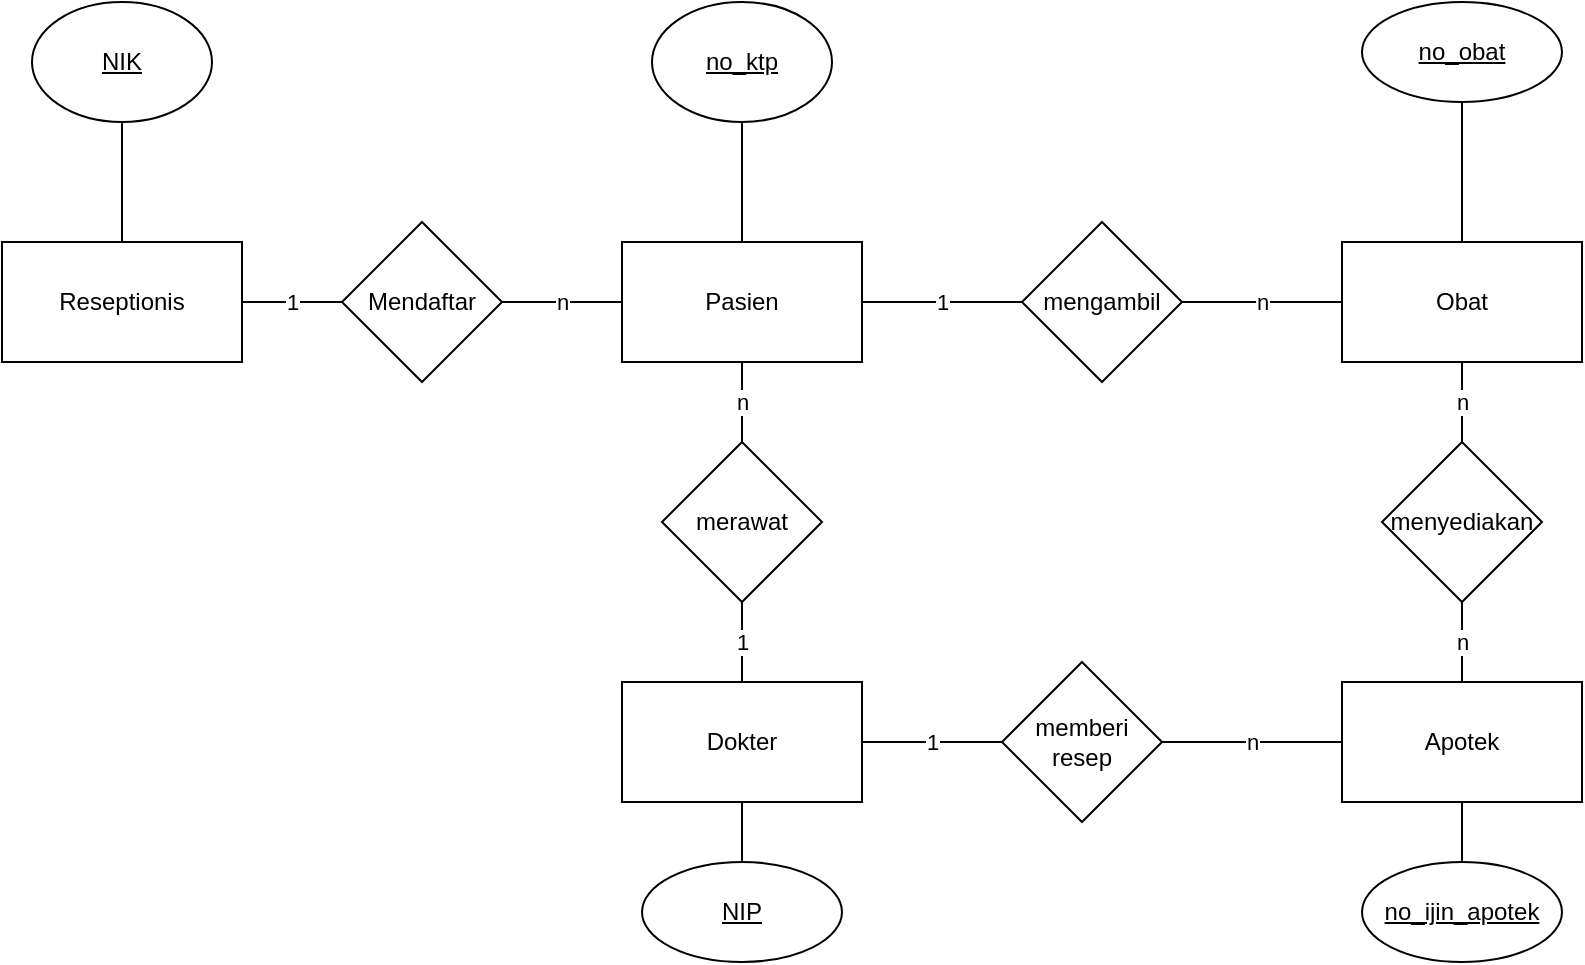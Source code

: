 <mxfile version="12.9.8" type="github">
  <diagram id="erlREkwgcqPjmQTyh6Qf" name="Page-1">
    <mxGraphModel dx="806" dy="522" grid="1" gridSize="10" guides="1" tooltips="1" connect="1" arrows="1" fold="1" page="1" pageScale="1" pageWidth="827" pageHeight="1169" math="0" shadow="0">
      <root>
        <mxCell id="0" />
        <mxCell id="1" parent="0" />
        <mxCell id="htnW6Xj3QmJztbO_Dg7v-1" value="Dokter" style="rounded=0;whiteSpace=wrap;html=1;" parent="1" vertex="1">
          <mxGeometry x="320" y="390" width="120" height="60" as="geometry" />
        </mxCell>
        <mxCell id="htnW6Xj3QmJztbO_Dg7v-2" value="Pasien" style="rounded=0;whiteSpace=wrap;html=1;" parent="1" vertex="1">
          <mxGeometry x="320" y="170" width="120" height="60" as="geometry" />
        </mxCell>
        <mxCell id="htnW6Xj3QmJztbO_Dg7v-3" value="merawat" style="rhombus;whiteSpace=wrap;html=1;" parent="1" vertex="1">
          <mxGeometry x="340" y="270" width="80" height="80" as="geometry" />
        </mxCell>
        <mxCell id="htnW6Xj3QmJztbO_Dg7v-5" value="1" style="endArrow=none;html=1;exitX=0.5;exitY=0;exitDx=0;exitDy=0;entryX=0.5;entryY=1;entryDx=0;entryDy=0;" parent="1" source="htnW6Xj3QmJztbO_Dg7v-1" target="htnW6Xj3QmJztbO_Dg7v-3" edge="1">
          <mxGeometry width="50" height="50" relative="1" as="geometry">
            <mxPoint x="470" y="300" as="sourcePoint" />
            <mxPoint x="520" y="250" as="targetPoint" />
          </mxGeometry>
        </mxCell>
        <mxCell id="htnW6Xj3QmJztbO_Dg7v-8" value="n" style="endArrow=none;html=1;entryX=0.5;entryY=1;entryDx=0;entryDy=0;exitX=0.5;exitY=0;exitDx=0;exitDy=0;" parent="1" source="htnW6Xj3QmJztbO_Dg7v-3" target="htnW6Xj3QmJztbO_Dg7v-2" edge="1">
          <mxGeometry width="50" height="50" relative="1" as="geometry">
            <mxPoint x="470" y="300" as="sourcePoint" />
            <mxPoint x="520" y="250" as="targetPoint" />
            <Array as="points" />
          </mxGeometry>
        </mxCell>
        <mxCell id="htnW6Xj3QmJztbO_Dg7v-9" value="Apotek" style="rounded=0;whiteSpace=wrap;html=1;" parent="1" vertex="1">
          <mxGeometry x="680" y="390" width="120" height="60" as="geometry" />
        </mxCell>
        <mxCell id="htnW6Xj3QmJztbO_Dg7v-10" value="mengambil" style="rhombus;whiteSpace=wrap;html=1;" parent="1" vertex="1">
          <mxGeometry x="520" y="160" width="80" height="80" as="geometry" />
        </mxCell>
        <mxCell id="htnW6Xj3QmJztbO_Dg7v-14" value="memberi resep" style="rhombus;whiteSpace=wrap;html=1;" parent="1" vertex="1">
          <mxGeometry x="510" y="380" width="80" height="80" as="geometry" />
        </mxCell>
        <mxCell id="htnW6Xj3QmJztbO_Dg7v-15" value="1" style="endArrow=none;html=1;exitX=1;exitY=0.5;exitDx=0;exitDy=0;entryX=0;entryY=0.5;entryDx=0;entryDy=0;" parent="1" source="htnW6Xj3QmJztbO_Dg7v-1" target="htnW6Xj3QmJztbO_Dg7v-14" edge="1">
          <mxGeometry width="50" height="50" relative="1" as="geometry">
            <mxPoint x="350" y="460" as="sourcePoint" />
            <mxPoint x="400" y="410" as="targetPoint" />
          </mxGeometry>
        </mxCell>
        <mxCell id="htnW6Xj3QmJztbO_Dg7v-16" value="n" style="endArrow=none;html=1;exitX=1;exitY=0.5;exitDx=0;exitDy=0;" parent="1" source="htnW6Xj3QmJztbO_Dg7v-14" target="htnW6Xj3QmJztbO_Dg7v-9" edge="1">
          <mxGeometry width="50" height="50" relative="1" as="geometry">
            <mxPoint x="590" y="460" as="sourcePoint" />
            <mxPoint x="640" y="410" as="targetPoint" />
          </mxGeometry>
        </mxCell>
        <mxCell id="htnW6Xj3QmJztbO_Dg7v-19" value="Obat" style="rounded=0;whiteSpace=wrap;html=1;" parent="1" vertex="1">
          <mxGeometry x="680" y="170" width="120" height="60" as="geometry" />
        </mxCell>
        <mxCell id="htnW6Xj3QmJztbO_Dg7v-20" value="1" style="endArrow=none;html=1;exitX=1;exitY=0.5;exitDx=0;exitDy=0;entryX=0;entryY=0.5;entryDx=0;entryDy=0;" parent="1" source="htnW6Xj3QmJztbO_Dg7v-2" target="htnW6Xj3QmJztbO_Dg7v-10" edge="1">
          <mxGeometry width="50" height="50" relative="1" as="geometry">
            <mxPoint x="460" y="270" as="sourcePoint" />
            <mxPoint x="510" y="220" as="targetPoint" />
          </mxGeometry>
        </mxCell>
        <mxCell id="htnW6Xj3QmJztbO_Dg7v-21" value="n" style="endArrow=none;html=1;exitX=1;exitY=0.5;exitDx=0;exitDy=0;entryX=0;entryY=0.5;entryDx=0;entryDy=0;" parent="1" source="htnW6Xj3QmJztbO_Dg7v-10" target="htnW6Xj3QmJztbO_Dg7v-19" edge="1">
          <mxGeometry width="50" height="50" relative="1" as="geometry">
            <mxPoint x="610" y="260" as="sourcePoint" />
            <mxPoint x="660" y="210" as="targetPoint" />
          </mxGeometry>
        </mxCell>
        <mxCell id="htnW6Xj3QmJztbO_Dg7v-22" value="menyediakan" style="rhombus;whiteSpace=wrap;html=1;" parent="1" vertex="1">
          <mxGeometry x="700" y="270" width="80" height="80" as="geometry" />
        </mxCell>
        <mxCell id="htnW6Xj3QmJztbO_Dg7v-23" value="n" style="endArrow=none;html=1;exitX=0.5;exitY=0;exitDx=0;exitDy=0;entryX=0.5;entryY=1;entryDx=0;entryDy=0;" parent="1" source="htnW6Xj3QmJztbO_Dg7v-22" target="htnW6Xj3QmJztbO_Dg7v-19" edge="1">
          <mxGeometry width="50" height="50" relative="1" as="geometry">
            <mxPoint x="810" y="280" as="sourcePoint" />
            <mxPoint x="860" y="230" as="targetPoint" />
          </mxGeometry>
        </mxCell>
        <mxCell id="htnW6Xj3QmJztbO_Dg7v-26" value="n" style="endArrow=none;html=1;" parent="1" source="htnW6Xj3QmJztbO_Dg7v-22" edge="1">
          <mxGeometry width="50" height="50" relative="1" as="geometry">
            <mxPoint x="740" y="400" as="sourcePoint" />
            <mxPoint x="740" y="390" as="targetPoint" />
          </mxGeometry>
        </mxCell>
        <mxCell id="htnW6Xj3QmJztbO_Dg7v-27" value="Reseptionis" style="rounded=0;whiteSpace=wrap;html=1;" parent="1" vertex="1">
          <mxGeometry x="10" y="170" width="120" height="60" as="geometry" />
        </mxCell>
        <mxCell id="htnW6Xj3QmJztbO_Dg7v-28" value="Mendaftar" style="rhombus;whiteSpace=wrap;html=1;" parent="1" vertex="1">
          <mxGeometry x="180" y="160" width="80" height="80" as="geometry" />
        </mxCell>
        <mxCell id="htnW6Xj3QmJztbO_Dg7v-29" value="n" style="endArrow=none;html=1;exitX=1;exitY=0.5;exitDx=0;exitDy=0;entryX=0;entryY=0.5;entryDx=0;entryDy=0;" parent="1" source="htnW6Xj3QmJztbO_Dg7v-28" target="htnW6Xj3QmJztbO_Dg7v-2" edge="1">
          <mxGeometry width="50" height="50" relative="1" as="geometry">
            <mxPoint x="280" y="240" as="sourcePoint" />
            <mxPoint x="330" y="190" as="targetPoint" />
          </mxGeometry>
        </mxCell>
        <mxCell id="htnW6Xj3QmJztbO_Dg7v-30" value="1" style="endArrow=none;html=1;exitX=1;exitY=0.5;exitDx=0;exitDy=0;entryX=0;entryY=0.5;entryDx=0;entryDy=0;" parent="1" source="htnW6Xj3QmJztbO_Dg7v-27" target="htnW6Xj3QmJztbO_Dg7v-28" edge="1">
          <mxGeometry width="50" height="50" relative="1" as="geometry">
            <mxPoint x="130" y="340" as="sourcePoint" />
            <mxPoint x="180" y="290" as="targetPoint" />
          </mxGeometry>
        </mxCell>
        <mxCell id="SR7DkrhsRvl-Uzpgtkev-1" value="&lt;u&gt;no_ktp&lt;/u&gt;" style="ellipse;whiteSpace=wrap;html=1;" vertex="1" parent="1">
          <mxGeometry x="335" y="50" width="90" height="60" as="geometry" />
        </mxCell>
        <mxCell id="SR7DkrhsRvl-Uzpgtkev-2" value="" style="endArrow=none;html=1;entryX=0.5;entryY=1;entryDx=0;entryDy=0;exitX=0.5;exitY=0;exitDx=0;exitDy=0;" edge="1" parent="1" source="htnW6Xj3QmJztbO_Dg7v-2" target="SR7DkrhsRvl-Uzpgtkev-1">
          <mxGeometry width="50" height="50" relative="1" as="geometry">
            <mxPoint x="390" y="300" as="sourcePoint" />
            <mxPoint x="440" y="250" as="targetPoint" />
          </mxGeometry>
        </mxCell>
        <mxCell id="SR7DkrhsRvl-Uzpgtkev-3" value="&lt;u&gt;NIP&lt;/u&gt;" style="ellipse;whiteSpace=wrap;html=1;" vertex="1" parent="1">
          <mxGeometry x="330" y="480" width="100" height="50" as="geometry" />
        </mxCell>
        <mxCell id="SR7DkrhsRvl-Uzpgtkev-4" value="" style="endArrow=none;html=1;exitX=0.5;exitY=0;exitDx=0;exitDy=0;entryX=0.5;entryY=1;entryDx=0;entryDy=0;" edge="1" parent="1" source="SR7DkrhsRvl-Uzpgtkev-3" target="htnW6Xj3QmJztbO_Dg7v-1">
          <mxGeometry width="50" height="50" relative="1" as="geometry">
            <mxPoint x="390" y="300" as="sourcePoint" />
            <mxPoint x="440" y="250" as="targetPoint" />
          </mxGeometry>
        </mxCell>
        <mxCell id="SR7DkrhsRvl-Uzpgtkev-5" value="&lt;u&gt;no_obat&lt;/u&gt;" style="ellipse;whiteSpace=wrap;html=1;" vertex="1" parent="1">
          <mxGeometry x="690" y="50" width="100" height="50" as="geometry" />
        </mxCell>
        <mxCell id="SR7DkrhsRvl-Uzpgtkev-6" value="" style="endArrow=none;html=1;exitX=0.5;exitY=0;exitDx=0;exitDy=0;entryX=0.5;entryY=1;entryDx=0;entryDy=0;" edge="1" parent="1" source="htnW6Xj3QmJztbO_Dg7v-19" target="SR7DkrhsRvl-Uzpgtkev-5">
          <mxGeometry width="50" height="50" relative="1" as="geometry">
            <mxPoint x="710" y="160" as="sourcePoint" />
            <mxPoint x="760" y="110" as="targetPoint" />
          </mxGeometry>
        </mxCell>
        <mxCell id="SR7DkrhsRvl-Uzpgtkev-7" value="&lt;u&gt;no_ijin_apotek&lt;/u&gt;" style="ellipse;whiteSpace=wrap;html=1;" vertex="1" parent="1">
          <mxGeometry x="690" y="480" width="100" height="50" as="geometry" />
        </mxCell>
        <mxCell id="SR7DkrhsRvl-Uzpgtkev-8" value="" style="endArrow=none;html=1;exitX=0.5;exitY=0;exitDx=0;exitDy=0;entryX=0.5;entryY=1;entryDx=0;entryDy=0;" edge="1" parent="1" source="SR7DkrhsRvl-Uzpgtkev-7" target="htnW6Xj3QmJztbO_Dg7v-9">
          <mxGeometry width="50" height="50" relative="1" as="geometry">
            <mxPoint x="720" y="500" as="sourcePoint" />
            <mxPoint x="770" y="450" as="targetPoint" />
          </mxGeometry>
        </mxCell>
        <mxCell id="SR7DkrhsRvl-Uzpgtkev-9" value="&lt;u&gt;NIK&lt;/u&gt;" style="ellipse;whiteSpace=wrap;html=1;" vertex="1" parent="1">
          <mxGeometry x="25" y="50" width="90" height="60" as="geometry" />
        </mxCell>
        <mxCell id="SR7DkrhsRvl-Uzpgtkev-10" value="" style="endArrow=none;html=1;exitX=0.5;exitY=0;exitDx=0;exitDy=0;entryX=0.5;entryY=1;entryDx=0;entryDy=0;" edge="1" parent="1" source="htnW6Xj3QmJztbO_Dg7v-27" target="SR7DkrhsRvl-Uzpgtkev-9">
          <mxGeometry width="50" height="50" relative="1" as="geometry">
            <mxPoint x="130" y="150" as="sourcePoint" />
            <mxPoint x="180" y="100" as="targetPoint" />
          </mxGeometry>
        </mxCell>
      </root>
    </mxGraphModel>
  </diagram>
</mxfile>

